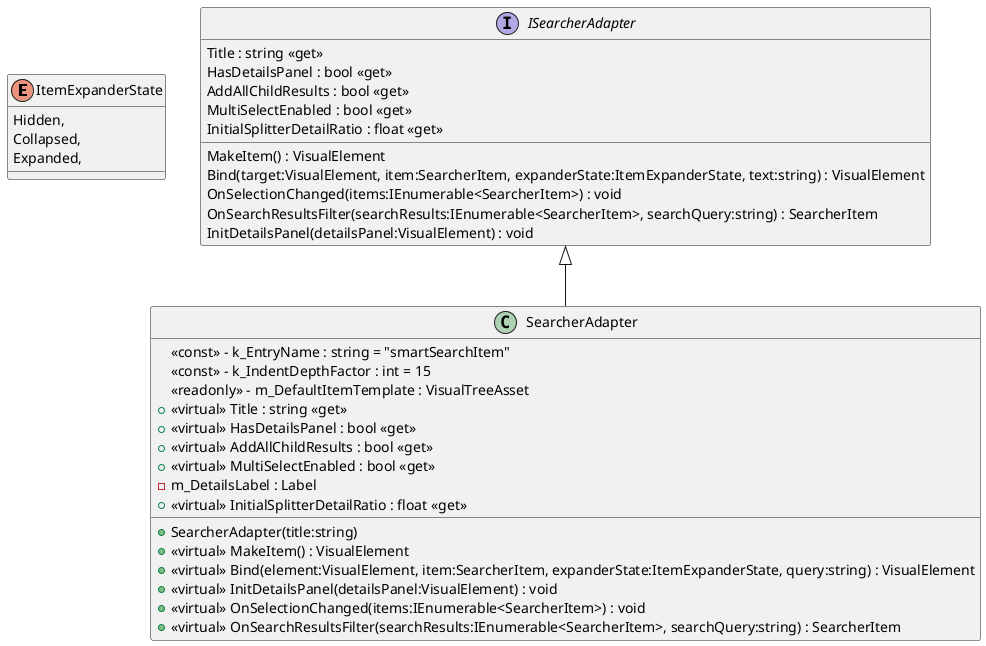 @startuml
enum ItemExpanderState {
    Hidden,
    Collapsed,
    Expanded,
}
interface ISearcherAdapter {
    MakeItem() : VisualElement
    Bind(target:VisualElement, item:SearcherItem, expanderState:ItemExpanderState, text:string) : VisualElement
    Title : string <<get>>
    HasDetailsPanel : bool <<get>>
    AddAllChildResults : bool <<get>>
    MultiSelectEnabled : bool <<get>>
    InitialSplitterDetailRatio : float <<get>>
    OnSelectionChanged(items:IEnumerable<SearcherItem>) : void
    OnSearchResultsFilter(searchResults:IEnumerable<SearcherItem>, searchQuery:string) : SearcherItem
    InitDetailsPanel(detailsPanel:VisualElement) : void
}
class SearcherAdapter {
    <<const>> - k_EntryName : string = "smartSearchItem"
    <<const>> - k_IndentDepthFactor : int = 15
    <<readonly>> - m_DefaultItemTemplate : VisualTreeAsset
    + <<virtual>> Title : string <<get>>
    + <<virtual>> HasDetailsPanel : bool <<get>>
    + <<virtual>> AddAllChildResults : bool <<get>>
    + <<virtual>> MultiSelectEnabled : bool <<get>>
    - m_DetailsLabel : Label
    + <<virtual>> InitialSplitterDetailRatio : float <<get>>
    + SearcherAdapter(title:string)
    + <<virtual>> MakeItem() : VisualElement
    + <<virtual>> Bind(element:VisualElement, item:SearcherItem, expanderState:ItemExpanderState, query:string) : VisualElement
    + <<virtual>> InitDetailsPanel(detailsPanel:VisualElement) : void
    + <<virtual>> OnSelectionChanged(items:IEnumerable<SearcherItem>) : void
    + <<virtual>> OnSearchResultsFilter(searchResults:IEnumerable<SearcherItem>, searchQuery:string) : SearcherItem
}
ISearcherAdapter <|-- SearcherAdapter
@enduml
